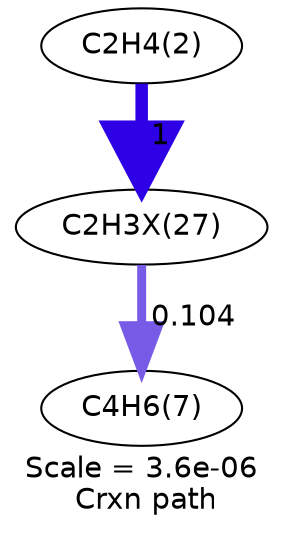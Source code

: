 digraph reaction_paths {
center=1;
s5 -> s45[fontname="Helvetica", style="setlinewidth(6)", arrowsize=3, color="0.7, 1.5, 0.9"
, label=" 1"];
s45 -> s8[fontname="Helvetica", style="setlinewidth(4.29)", arrowsize=2.15, color="0.7, 0.604, 0.9"
, label=" 0.104"];
s5 [ fontname="Helvetica", label="C2H4(2)"];
s8 [ fontname="Helvetica", label="C4H6(7)"];
s45 [ fontname="Helvetica", label="C2H3X(27)"];
 label = "Scale = 3.6e-06\l Crxn path";
 fontname = "Helvetica";
}

